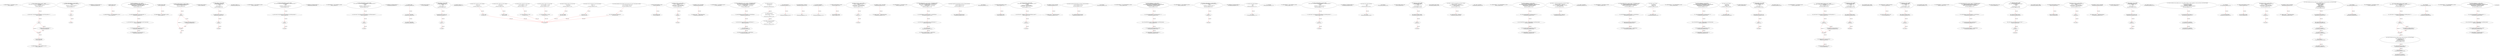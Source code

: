 digraph  {
13 [label="3_ mapping(address => uint) balances_re_ent21;\n13-new_variable-4-4", method="", type_label=new_variable];
19 [label="4_ function withdraw_balances_re_ent21 () public {\n       (bool success,)= msg.sender.call.value(balances_re_ent21[msg.sender ])(\"\");\n       if (success)\n          balances_re_ent21[msg.sender] = 0;\n      }\n19-function_definition-5-9", method="withdraw_balances_re_ent21()", type_label=function_definition];
23 [label="5_ (bool success,)= msg.sender.call.value(balances_re_ent21[msg.sender ])(\"\");\n23-new_variable-6-6", method="withdraw_balances_re_ent21()", type_label=new_variable];
47 [label="6_ if\n47-if-7-8", method="withdraw_balances_re_ent21()", type_label=if];
1921 [label="6_ end_if", method="withdraw_balances_re_ent21()", type_label=end_if];
49 [label="7_ balances_re_ent21[msg.sender] = 0;\n49-expression_statement-8-8", method="withdraw_balances_re_ent21()", type_label=expression_statement];
57 [label="9_ bool private stopped;\n57-new_variable-10-10", method="", type_label=new_variable];
62 [label="10_ mapping(address => uint) userBalance_re_ent12;\n62-new_variable-11-11", method="", type_label=new_variable];
68 [label="11_ function withdrawBalance_re_ent12() public{\n        if( ! (msg.sender.send(userBalance_re_ent12[msg.sender]) ) ){\n            revert();\n        }\n        userBalance_re_ent12[msg.sender] = 0;\n    }\n68-function_definition-12-17", method="withdrawBalance_re_ent12()", type_label=function_definition];
72 [label="12_ if\n72-if-13-15", method="withdrawBalance_re_ent12()", type_label=if];
1946 [label="12_ end_if", method="withdrawBalance_re_ent12()", type_label=end_if];
90 [label="15_ userBalance_re_ent12[msg.sender] = 0;\n90-expression_statement-16-16", method="withdrawBalance_re_ent12()", type_label=expression_statement];
98 [label="17_ address private _owner;\n98-new_variable-18-18", method="", type_label=new_variable];
103 [label="18_ mapping(address => uint) redeemableEther_re_ent11;\n103-new_variable-19-19", method="", type_label=new_variable];
109 [label="19_ function claimReward_re_ent11() public {        \n        require(redeemableEther_re_ent11[msg.sender] > 0);\n        uint transferValue_re_ent11 = redeemableEther_re_ent11[msg.sender];\n        msg.sender.transfer(transferValue_re_ent11);    \n        redeemableEther_re_ent11[msg.sender] = 0;\n    }\n109-function_definition-20-25", method="claimReward_re_ent11()", type_label=function_definition];
113 [label="20_ require(redeemableEther_re_ent11[msg.sender] > 0);\n113-expression_statement-21-21", method="claimReward_re_ent11()", type_label=expression_statement];
124 [label="21_ uint transferValue_re_ent11 = redeemableEther_re_ent11[msg.sender];\n124-new_variable-22-22", method="claimReward_re_ent11()", type_label=new_variable];
134 [label="22_ msg.sender.transfer(transferValue_re_ent11);\n134-expression_statement-23-23", method="claimReward_re_ent11()", type_label=expression_statement];
143 [label="23_ redeemableEther_re_ent11[msg.sender] = 0;\n143-expression_statement-24-24", method="claimReward_re_ent11()", type_label=expression_statement];
151 [label="25_ address private _master;\n151-new_variable-26-26", method="", type_label=new_variable];
156 [label="26_ mapping(address => uint) balances_re_ent36;\n156-new_variable-27-27", method="", type_label=new_variable];
162 [label="27_ function withdraw_balances_re_ent36 () public {\n       if (msg.sender.send(balances_re_ent36[msg.sender ]))\n          balances_re_ent36[msg.sender] = 0;\n      }\n162-function_definition-28-31", method="withdraw_balances_re_ent36()", type_label=function_definition];
166 [label="28_ if\n166-if-29-30", method="withdraw_balances_re_ent36()", type_label=if];
2040 [label="28_ end_if", method="withdraw_balances_re_ent36()", type_label=end_if];
179 [label="29_ balances_re_ent36[msg.sender] = 0;\n179-expression_statement-30-30", method="withdraw_balances_re_ent36()", type_label=expression_statement];
189 [label="32_ uint256 counter_re_ent35 =0;\n189-new_variable-33-33", method="", type_label=new_variable];
194 [label="33_ function callme_re_ent35() public{\n        require(counter_re_ent35<=5);\n	if( ! (msg.sender.send(10 ether) ) ){\n            revert();\n        }\n        counter_re_ent35 += 1;\n    }\n194-function_definition-34-40", method="callme_re_ent35()", type_label=function_definition];
198 [label="34_ require(counter_re_ent35<=5);\n198-expression_statement-35-35", method="callme_re_ent35()", type_label=expression_statement];
205 [label="35_ if\n205-if-36-38", method="callme_re_ent35()", type_label=if];
2079 [label="35_ end_if", method="callme_re_ent35()", type_label=end_if];
220 [label="38_ counter_re_ent35 += 1;\n220-expression_statement-39-39", method="callme_re_ent35()", type_label=expression_statement];
226 [label="41_ mapping(address => uint) userBalance_re_ent40;\n226-new_variable-42-42", method="", type_label=new_variable];
232 [label="42_ function withdrawBalance_re_ent40() public{\n        (bool success,)=msg.sender.call.value(userBalance_re_ent40[msg.sender])(\"\");\n        if( ! success ){\n            revert();\n        }\n        userBalance_re_ent40[msg.sender] = 0;\n    }\n232-function_definition-43-49", method="withdrawBalance_re_ent40()", type_label=function_definition];
236 [label="43_ (bool success,)=msg.sender.call.value(userBalance_re_ent40[msg.sender])(\"\");\n236-new_variable-44-44", method="withdrawBalance_re_ent40()", type_label=new_variable];
260 [label="44_ if\n260-if-45-47", method="withdrawBalance_re_ent40()", type_label=if];
2134 [label="44_ end_if", method="withdrawBalance_re_ent40()", type_label=end_if];
266 [label="47_ userBalance_re_ent40[msg.sender] = 0;\n266-expression_statement-48-48", method="withdrawBalance_re_ent40()", type_label=expression_statement];
284 [label="50_ mapping(address => uint) userBalance_re_ent33;\n284-new_variable-51-51", method="", type_label=new_variable];
290 [label="51_ function withdrawBalance_re_ent33() public{\n        (bool success,)= msg.sender.call.value(userBalance_re_ent33[msg.sender])(\"\");\n        if( ! success ){\n            revert();\n        }\n        userBalance_re_ent33[msg.sender] = 0;\n    }\n290-function_definition-52-58", method="withdrawBalance_re_ent33()", type_label=function_definition];
294 [label="52_ (bool success,)= msg.sender.call.value(userBalance_re_ent33[msg.sender])(\"\");\n294-new_variable-53-53", method="withdrawBalance_re_ent33()", type_label=new_variable];
318 [label="53_ if\n318-if-54-56", method="withdrawBalance_re_ent33()", type_label=if];
2192 [label="53_ end_if", method="withdrawBalance_re_ent33()", type_label=end_if];
324 [label="56_ userBalance_re_ent33[msg.sender] = 0;\n324-expression_statement-57-57", method="withdrawBalance_re_ent33()", type_label=expression_statement];
344 [label="61_ stopped = false;\n344-expression_statement-62-62", method="", type_label=expression_statement];
349 [label="62_ _owner = msg.sender;\n349-expression_statement-63-63", method="", type_label=expression_statement];
355 [label="63_ _master = msg.sender;\n355-expression_statement-64-64", method="", type_label=expression_statement];
377 [label="67_ uint256 counter_re_ent42 =0;\n377-new_variable-68-68", method="", type_label=new_variable];
382 [label="68_ function callme_re_ent42() public{\n        require(counter_re_ent42<=5);\n	if( ! (msg.sender.send(10 ether) ) ){\n            revert();\n        }\n        counter_re_ent42 += 1;\n    }\n382-function_definition-69-75", method="callme_re_ent42()", type_label=function_definition];
386 [label="69_ require(counter_re_ent42<=5);\n386-expression_statement-70-70", method="callme_re_ent42()", type_label=expression_statement];
393 [label="70_ if\n393-if-71-73", method="callme_re_ent42()", type_label=if];
2267 [label="70_ end_if", method="callme_re_ent42()", type_label=end_if];
408 [label="73_ counter_re_ent42 += 1;\n408-expression_statement-74-74", method="callme_re_ent42()", type_label=expression_statement];
412 [label="75_ function owner() public view returns (address)\n    {\n        return _owner;\n    }\n412-function_definition-76-79", method="owner()", type_label=function_definition];
421 [label="77_ return _owner;\n421-return-78-78", method="owner()", type_label=return];
423 [label="79_ address payable lastPlayer_re_ent2;\n423-new_variable-80-80", method="", type_label=new_variable];
427 [label="80_ uint jackpot_re_ent2;\n427-new_variable-81-81", method="", type_label=new_variable];
431 [label="81_ function buyTicket_re_ent2() public{\n	    if (!(lastPlayer_re_ent2.send(jackpot_re_ent2)))\n        revert();\n      lastPlayer_re_ent2 = msg.sender;\n      jackpot_re_ent2    = address(this).balance;\n    }\n431-function_definition-82-87", method="buyTicket_re_ent2()", type_label=function_definition];
435 [label="82_ if\n435-if-83-84", method="buyTicket_re_ent2()", type_label=if];
2309 [label="82_ end_if", method="buyTicket_re_ent2()", type_label=end_if];
446 [label="84_ lastPlayer_re_ent2 = msg.sender;\n446-expression_statement-85-85", method="buyTicket_re_ent2()", type_label=expression_statement];
452 [label="85_ jackpot_re_ent2    = address(this).balance;\n452-expression_statement-86-86", method="buyTicket_re_ent2()", type_label=expression_statement];
460 [label="87_ function master() public view returns (address)\n    {\n        return _master;\n    }\n460-function_definition-88-91", method="master()", type_label=function_definition];
469 [label="89_ return _master;\n469-return-90-90", method="master()", type_label=return];
471 [label="91_ mapping(address => uint) balances_re_ent17;\n471-new_variable-92-92", method="", type_label=new_variable];
477 [label="92_ function withdrawFunds_re_ent17 (uint256 _weiToWithdraw) public {\n        require(balances_re_ent17[msg.sender] >= _weiToWithdraw);\n        (bool success,)=msg.sender.call.value(_weiToWithdraw)(\"\");\n        require(success);   \n        balances_re_ent17[msg.sender] -= _weiToWithdraw;\n    }\n477-function_definition-93-98", method="withdrawFunds_re_ent17(uint256 _weiToWithdraw)", type_label=function_definition];
485 [label="93_ require(balances_re_ent17[msg.sender] >= _weiToWithdraw);\n485-expression_statement-94-94", method="withdrawFunds_re_ent17(uint256 _weiToWithdraw)", type_label=expression_statement];
496 [label="94_ (bool success,)=msg.sender.call.value(_weiToWithdraw)(\"\");\n496-new_variable-95-95", method="withdrawFunds_re_ent17(uint256 _weiToWithdraw)", type_label=new_variable];
516 [label="95_ require(success);\n516-expression_statement-96-96", method="withdrawFunds_re_ent17(uint256 _weiToWithdraw)", type_label=expression_statement];
521 [label="96_ balances_re_ent17[msg.sender] -= _weiToWithdraw;\n521-expression_statement-97-97", method="withdrawFunds_re_ent17(uint256 _weiToWithdraw)", type_label=expression_statement];
529 [label="98_ modifier onlyOwner()\n    {\n        require(isOwner());\n        _;\n    }\n529-expression_statement-99-103", method="", type_label=expression_statement];
532 [label="100_ require(isOwner());\n532-expression_statement-101-101", method="", type_label=expression_statement];
538 [label="101_ _;\n538-expression_statement-102-102", method="", type_label=expression_statement];
540 [label="103_ modifier onlyMaster()\n    {\n        require(isMaster() || isOwner());\n        _;\n    }\n540-expression_statement-104-108", method="", type_label=expression_statement];
543 [label="105_ require(isMaster() || isOwner());\n543-expression_statement-106-106", method="", type_label=expression_statement];
552 [label="106_ _;\n552-expression_statement-107-107", method="", type_label=expression_statement];
554 [label="108_ modifier onlyWhenNotStopped()\n    {\n        require(!isStopped());\n        _;\n    }\n554-expression_statement-109-113", method="", type_label=expression_statement];
557 [label="110_ require(!isStopped());\n557-expression_statement-111-111", method="", type_label=expression_statement];
564 [label="111_ _;\n564-expression_statement-112-112", method="", type_label=expression_statement];
566 [label="113_ function isOwner() public view returns (bool)\n    {\n        return msg.sender == _owner;\n    }\n566-function_definition-114-117", method="isOwner()", type_label=function_definition];
575 [label="115_ return msg.sender == _owner;\n575-return-116-116", method="isOwner()", type_label=return];
581 [label="117_ address payable lastPlayer_re_ent37;\n581-new_variable-118-118", method="", type_label=new_variable];
585 [label="118_ uint jackpot_re_ent37;\n585-new_variable-119-119", method="", type_label=new_variable];
589 [label="119_ function buyTicket_re_ent37() public{\n	    if (!(lastPlayer_re_ent37.send(jackpot_re_ent37)))\n        revert();\n      lastPlayer_re_ent37 = msg.sender;\n      jackpot_re_ent37    = address(this).balance;\n    }\n589-function_definition-120-125", method="buyTicket_re_ent37()", type_label=function_definition];
593 [label="120_ if\n593-if-121-122", method="buyTicket_re_ent37()", type_label=if];
2467 [label="120_ end_if", method="buyTicket_re_ent37()", type_label=end_if];
604 [label="122_ lastPlayer_re_ent37 = msg.sender;\n604-expression_statement-123-123", method="buyTicket_re_ent37()", type_label=expression_statement];
610 [label="123_ jackpot_re_ent37    = address(this).balance;\n610-expression_statement-124-124", method="buyTicket_re_ent37()", type_label=expression_statement];
618 [label="125_ function isMaster() public view returns (bool)\n    {\n        return msg.sender == _master;\n    }\n618-function_definition-126-129", method="isMaster()", type_label=function_definition];
627 [label="127_ return msg.sender == _master;\n627-return-128-128", method="isMaster()", type_label=return];
633 [label="129_ mapping(address => uint) balances_re_ent3;\n633-new_variable-130-130", method="", type_label=new_variable];
639 [label="130_ function withdrawFunds_re_ent3 (uint256 _weiToWithdraw) public {\n        require(balances_re_ent3[msg.sender] >= _weiToWithdraw);\n	(bool success,)= msg.sender.call.value(_weiToWithdraw)(\"\");\n        require(success);   \n        balances_re_ent3[msg.sender] -= _weiToWithdraw;\n    }\n639-function_definition-131-136", method="withdrawFunds_re_ent3(uint256 _weiToWithdraw)", type_label=function_definition];
647 [label="131_ require(balances_re_ent3[msg.sender] >= _weiToWithdraw);\n647-expression_statement-132-132", method="withdrawFunds_re_ent3(uint256 _weiToWithdraw)", type_label=expression_statement];
658 [label="132_ (bool success,)= msg.sender.call.value(_weiToWithdraw)(\"\");\n658-new_variable-133-133", method="withdrawFunds_re_ent3(uint256 _weiToWithdraw)", type_label=new_variable];
678 [label="133_ require(success);\n678-expression_statement-134-134", method="withdrawFunds_re_ent3(uint256 _weiToWithdraw)", type_label=expression_statement];
683 [label="134_ balances_re_ent3[msg.sender] -= _weiToWithdraw;\n683-expression_statement-135-135", method="withdrawFunds_re_ent3(uint256 _weiToWithdraw)", type_label=expression_statement];
691 [label="136_ function transferOwnership(address newOwner) external onlyOwner\n    {\n        _transferOwnership(newOwner);\n    }\n691-function_definition-137-140", method="transferOwnership(address newOwner)", type_label=function_definition];
698 [label="136_ onlyOwner\n698-expression_statement-137-137", method="transferOwnership(address newOwner)", type_label=expression_statement];
701 [label="138_ _transferOwnership(newOwner);\n701-expression_statement-139-139", method="transferOwnership(address newOwner)", type_label=expression_statement];
706 [label="140_ address payable lastPlayer_re_ent9;\n706-new_variable-141-141", method="", type_label=new_variable];
710 [label="141_ uint jackpot_re_ent9;\n710-new_variable-142-142", method="", type_label=new_variable];
714 [label="142_ function buyTicket_re_ent9() public{\n	    (bool success,) = lastPlayer_re_ent9.call.value(jackpot_re_ent9)(\"\");\n	    if (!success)\n	        revert();\n      lastPlayer_re_ent9 = msg.sender;\n      jackpot_re_ent9    = address(this).balance;\n    }\n714-function_definition-143-149", method="buyTicket_re_ent9()", type_label=function_definition];
718 [label="143_ (bool success,) = lastPlayer_re_ent9.call.value(jackpot_re_ent9)(\"\");\n718-new_variable-144-144", method="buyTicket_re_ent9()", type_label=new_variable];
736 [label="144_ if\n736-if-145-146", method="buyTicket_re_ent9()", type_label=if];
2610 [label="144_ end_if", method="buyTicket_re_ent9()", type_label=end_if];
741 [label="146_ lastPlayer_re_ent9 = msg.sender;\n741-expression_statement-147-147", method="buyTicket_re_ent9()", type_label=expression_statement];
747 [label="147_ jackpot_re_ent9    = address(this).balance;\n747-expression_statement-148-148", method="buyTicket_re_ent9()", type_label=expression_statement];
755 [label="149_ function transferMasterRole(address newMaster) external onlyOwner\n    {\n        _transferMasterRole(newMaster);\n    }\n755-function_definition-150-153", method="transferMasterRole(address newMaster)", type_label=function_definition];
762 [label="149_ onlyOwner\n762-expression_statement-150-150", method="transferMasterRole(address newMaster)", type_label=expression_statement];
765 [label="151_ _transferMasterRole(newMaster);\n765-expression_statement-152-152", method="transferMasterRole(address newMaster)", type_label=expression_statement];
770 [label="153_ mapping(address => uint) redeemableEther_re_ent25;\n770-new_variable-154-154", method="", type_label=new_variable];
776 [label="154_ function claimReward_re_ent25() public {        \n        require(redeemableEther_re_ent25[msg.sender] > 0);\n        uint transferValue_re_ent25 = redeemableEther_re_ent25[msg.sender];\n        msg.sender.transfer(transferValue_re_ent25);    \n        redeemableEther_re_ent25[msg.sender] = 0;\n    }\n776-function_definition-155-160", method="claimReward_re_ent25()", type_label=function_definition];
780 [label="155_ require(redeemableEther_re_ent25[msg.sender] > 0);\n780-expression_statement-156-156", method="claimReward_re_ent25()", type_label=expression_statement];
791 [label="156_ uint transferValue_re_ent25 = redeemableEther_re_ent25[msg.sender];\n791-new_variable-157-157", method="claimReward_re_ent25()", type_label=new_variable];
801 [label="157_ msg.sender.transfer(transferValue_re_ent25);\n801-expression_statement-158-158", method="claimReward_re_ent25()", type_label=expression_statement];
810 [label="158_ redeemableEther_re_ent25[msg.sender] = 0;\n810-expression_statement-159-159", method="claimReward_re_ent25()", type_label=expression_statement];
818 [label="160_ function isStopped() public view returns (bool)\n    {\n        return stopped;\n    }\n818-function_definition-161-164", method="isStopped()", type_label=function_definition];
827 [label="162_ return stopped;\n827-return-163-163", method="isStopped()", type_label=return];
829 [label="164_ mapping(address => uint) userBalance_re_ent19;\n829-new_variable-165-165", method="", type_label=new_variable];
835 [label="165_ function withdrawBalance_re_ent19() public{\n        if( ! (msg.sender.send(userBalance_re_ent19[msg.sender]) ) ){\n            revert();\n        }\n        userBalance_re_ent19[msg.sender] = 0;\n    }\n835-function_definition-166-171", method="withdrawBalance_re_ent19()", type_label=function_definition];
839 [label="166_ if\n839-if-167-169", method="withdrawBalance_re_ent19()", type_label=if];
2713 [label="166_ end_if", method="withdrawBalance_re_ent19()", type_label=end_if];
857 [label="169_ userBalance_re_ent19[msg.sender] = 0;\n857-expression_statement-170-170", method="withdrawBalance_re_ent19()", type_label=expression_statement];
865 [label="171_ function stop() public onlyOwner\n    {\n        _stop();\n    }\n865-function_definition-172-175", method="stop()", type_label=function_definition];
868 [label="171_ onlyOwner\n868-expression_statement-172-172", method="stop()", type_label=expression_statement];
871 [label="173_ _stop();\n871-expression_statement-174-174", method="stop()", type_label=expression_statement];
874 [label="175_ mapping(address => uint) userBalance_re_ent26;\n874-new_variable-176-176", method="", type_label=new_variable];
880 [label="176_ function withdrawBalance_re_ent26() public{\n        (bool success,)= msg.sender.call.value(userBalance_re_ent26[msg.sender])(\"\");\n        if( ! success ){\n            revert();\n        }\n        userBalance_re_ent26[msg.sender] = 0;\n    }\n880-function_definition-177-183", method="withdrawBalance_re_ent26()", type_label=function_definition];
884 [label="177_ (bool success,)= msg.sender.call.value(userBalance_re_ent26[msg.sender])(\"\");\n884-new_variable-178-178", method="withdrawBalance_re_ent26()", type_label=new_variable];
908 [label="178_ if\n908-if-179-181", method="withdrawBalance_re_ent26()", type_label=if];
2782 [label="178_ end_if", method="withdrawBalance_re_ent26()", type_label=end_if];
914 [label="181_ userBalance_re_ent26[msg.sender] = 0;\n914-expression_statement-182-182", method="withdrawBalance_re_ent26()", type_label=expression_statement];
922 [label="183_ function start() public onlyOwner\n    {\n        _start();\n    }\n922-function_definition-184-187", method="start()", type_label=function_definition];
925 [label="183_ onlyOwner\n925-expression_statement-184-184", method="start()", type_label=expression_statement];
928 [label="185_ _start();\n928-expression_statement-186-186", method="start()", type_label=expression_statement];
931 [label="187_ bool not_called_re_ent20 = true;\n931-new_variable-188-188", method="", type_label=new_variable];
937 [label="188_ function bug_re_ent20() public{\n        require(not_called_re_ent20);\n        if( ! (msg.sender.send(1 ether) ) ){\n            revert();\n        }\n        not_called_re_ent20 = false;\n    }\n937-function_definition-189-195", method="bug_re_ent20()", type_label=function_definition];
941 [label="189_ require(not_called_re_ent20);\n941-expression_statement-190-190", method="bug_re_ent20()", type_label=expression_statement];
946 [label="190_ if\n946-if-191-193", method="bug_re_ent20()", type_label=if];
2820 [label="190_ end_if", method="bug_re_ent20()", type_label=end_if];
961 [label="193_ not_called_re_ent20 = false;\n961-expression_statement-194-194", method="bug_re_ent20()", type_label=expression_statement];
966 [label="195_ function _transferOwnership(address newOwner) internal\n    {\n        require(newOwner != address(0));\n        emit OwnershipTransferred(_owner, newOwner);\n        _owner = newOwner;\n    }\n966-function_definition-196-201", method="_transferOwnership(address newOwner)", type_label=function_definition];
974 [label="197_ require(newOwner != address(0));\n974-expression_statement-198-198", method="_transferOwnership(address newOwner)", type_label=expression_statement];
989 [label="199_ _owner = newOwner;\n989-expression_statement-200-200", method="_transferOwnership(address newOwner)", type_label=expression_statement];
993 [label="201_ mapping(address => uint) redeemableEther_re_ent32;\n993-new_variable-202-202", method="", type_label=new_variable];
999 [label="202_ function claimReward_re_ent32() public {        \n        require(redeemableEther_re_ent32[msg.sender] > 0);\n        uint transferValue_re_ent32 = redeemableEther_re_ent32[msg.sender];\n        msg.sender.transfer(transferValue_re_ent32);    \n        redeemableEther_re_ent32[msg.sender] = 0;\n    }\n999-function_definition-203-208", method="claimReward_re_ent32()", type_label=function_definition];
1003 [label="203_ require(redeemableEther_re_ent32[msg.sender] > 0);\n1003-expression_statement-204-204", method="claimReward_re_ent32()", type_label=expression_statement];
1014 [label="204_ uint transferValue_re_ent32 = redeemableEther_re_ent32[msg.sender];\n1014-new_variable-205-205", method="claimReward_re_ent32()", type_label=new_variable];
1024 [label="205_ msg.sender.transfer(transferValue_re_ent32);\n1024-expression_statement-206-206", method="claimReward_re_ent32()", type_label=expression_statement];
1033 [label="206_ redeemableEther_re_ent32[msg.sender] = 0;\n1033-expression_statement-207-207", method="claimReward_re_ent32()", type_label=expression_statement];
1041 [label="208_ function _transferMasterRole(address newMaster) internal\n    {\n        require(newMaster != address(0));\n        emit MasterRoleTransferred(_master, newMaster);\n        _master = newMaster;\n    }\n1041-function_definition-209-214", method="_transferMasterRole(address newMaster)", type_label=function_definition];
1049 [label="210_ require(newMaster != address(0));\n1049-expression_statement-211-211", method="_transferMasterRole(address newMaster)", type_label=expression_statement];
1064 [label="212_ _master = newMaster;\n1064-expression_statement-213-213", method="_transferMasterRole(address newMaster)", type_label=expression_statement];
1068 [label="214_ mapping(address => uint) balances_re_ent38;\n1068-new_variable-215-215", method="", type_label=new_variable];
1074 [label="215_ function withdrawFunds_re_ent38 (uint256 _weiToWithdraw) public {\n        require(balances_re_ent38[msg.sender] >= _weiToWithdraw);\n        require(msg.sender.send(_weiToWithdraw));   \n        balances_re_ent38[msg.sender] -= _weiToWithdraw;\n    }\n1074-function_definition-216-220", method="withdrawFunds_re_ent38(uint256 _weiToWithdraw)", type_label=function_definition];
1082 [label="216_ require(balances_re_ent38[msg.sender] >= _weiToWithdraw);\n1082-expression_statement-217-217", method="withdrawFunds_re_ent38(uint256 _weiToWithdraw)", type_label=expression_statement];
1093 [label="217_ require(msg.sender.send(_weiToWithdraw));\n1093-expression_statement-218-218", method="withdrawFunds_re_ent38(uint256 _weiToWithdraw)", type_label=expression_statement];
1105 [label="218_ balances_re_ent38[msg.sender] -= _weiToWithdraw;\n1105-expression_statement-219-219", method="withdrawFunds_re_ent38(uint256 _weiToWithdraw)", type_label=expression_statement];
1113 [label="220_ function _stop() internal\n    {\n        emit Stopped();\n        stopped = true;\n    }\n1113-function_definition-221-225", method="_stop()", type_label=function_definition];
1119 [label="223_ stopped = true;\n1119-expression_statement-224-224", method="_stop()", type_label=expression_statement];
1124 [label="225_ mapping(address => uint) redeemableEther_re_ent4;\n1124-new_variable-226-226", method="", type_label=new_variable];
1130 [label="226_ function claimReward_re_ent4() public {        \n        require(redeemableEther_re_ent4[msg.sender] > 0);\n        uint transferValue_re_ent4 = redeemableEther_re_ent4[msg.sender];\n        msg.sender.transfer(transferValue_re_ent4);    \n        redeemableEther_re_ent4[msg.sender] = 0;\n    }\n1130-function_definition-227-232", method="claimReward_re_ent4()", type_label=function_definition];
1134 [label="227_ require(redeemableEther_re_ent4[msg.sender] > 0);\n1134-expression_statement-228-228", method="claimReward_re_ent4()", type_label=expression_statement];
1145 [label="228_ uint transferValue_re_ent4 = redeemableEther_re_ent4[msg.sender];\n1145-new_variable-229-229", method="claimReward_re_ent4()", type_label=new_variable];
1155 [label="229_ msg.sender.transfer(transferValue_re_ent4);\n1155-expression_statement-230-230", method="claimReward_re_ent4()", type_label=expression_statement];
1164 [label="230_ redeemableEther_re_ent4[msg.sender] = 0;\n1164-expression_statement-231-231", method="claimReward_re_ent4()", type_label=expression_statement];
1172 [label="232_ function _start() internal\n    {\n        emit Started();\n        stopped = false;\n    }\n1172-function_definition-233-237", method="_start()", type_label=function_definition];
1178 [label="235_ stopped = false;\n1178-expression_statement-236-236", method="_start()", type_label=expression_statement];
1183 [label="237_ uint256 counter_re_ent7 =0;\n1183-new_variable-238-238", method="", type_label=new_variable];
1188 [label="238_ function callme_re_ent7() public{\n        require(counter_re_ent7<=5);\n	if( ! (msg.sender.send(10 ether) ) ){\n            revert();\n        }\n        counter_re_ent7 += 1;\n    }\n1188-function_definition-239-245", method="callme_re_ent7()", type_label=function_definition];
1192 [label="239_ require(counter_re_ent7<=5);\n1192-expression_statement-240-240", method="callme_re_ent7()", type_label=expression_statement];
1199 [label="240_ if\n1199-if-241-243", method="callme_re_ent7()", type_label=if];
3073 [label="240_ end_if", method="callme_re_ent7()", type_label=end_if];
1214 [label="243_ counter_re_ent7 += 1;\n1214-expression_statement-244-244", method="callme_re_ent7()", type_label=expression_statement];
1224 [label="248_ mapping(address => uint) balances_re_ent1;\n1224-new_variable-249-249", method="", type_label=new_variable];
1230 [label="249_ function withdraw_balances_re_ent1 () public {\n       (bool success,) =msg.sender.call.value(balances_re_ent1[msg.sender ])(\"\");\n       if (success)\n          balances_re_ent1[msg.sender] = 0;\n      }\n1230-function_definition-250-254", method="withdraw_balances_re_ent1()", type_label=function_definition];
1234 [label="250_ (bool success,) =msg.sender.call.value(balances_re_ent1[msg.sender ])(\"\");\n1234-new_variable-251-251", method="withdraw_balances_re_ent1()", type_label=new_variable];
1258 [label="251_ if\n1258-if-252-253", method="withdraw_balances_re_ent1()", type_label=if];
3132 [label="251_ end_if", method="withdraw_balances_re_ent1()", type_label=end_if];
1260 [label="252_ balances_re_ent1[msg.sender] = 0;\n1260-expression_statement-253-253", method="withdraw_balances_re_ent1()", type_label=expression_statement];
1268 [label="254_ mapping(string => string) private btc;\n1268-new_variable-255-255", method="", type_label=new_variable];
1275 [label="255_ bool not_called_re_ent41 = true;\n1275-new_variable-256-256", method="", type_label=new_variable];
1281 [label="256_ function bug_re_ent41() public{\n        require(not_called_re_ent41);\n        if( ! (msg.sender.send(1 ether) ) ){\n            revert();\n        }\n        not_called_re_ent41 = false;\n    }\n1281-function_definition-257-263", method="bug_re_ent41()", type_label=function_definition];
1285 [label="257_ require(not_called_re_ent41);\n1285-expression_statement-258-258", method="bug_re_ent41()", type_label=expression_statement];
1290 [label="258_ if\n1290-if-259-261", method="bug_re_ent41()", type_label=if];
3164 [label="258_ end_if", method="bug_re_ent41()", type_label=end_if];
1305 [label="261_ not_called_re_ent41 = false;\n1305-expression_statement-262-262", method="bug_re_ent41()", type_label=expression_statement];
1310 [label="263_ mapping(string => address) private eth;\n1310-new_variable-264-264", method="", type_label=new_variable];
1317 [label="264_ bool not_called_re_ent27 = true;\n1317-new_variable-265-265", method="", type_label=new_variable];
1323 [label="265_ function bug_re_ent27() public{\n        require(not_called_re_ent27);\n        if( ! (msg.sender.send(1 ether) ) ){\n            revert();\n        }\n        not_called_re_ent27 = false;\n    }\n1323-function_definition-266-272", method="bug_re_ent27()", type_label=function_definition];
1327 [label="266_ require(not_called_re_ent27);\n1327-expression_statement-267-267", method="bug_re_ent27()", type_label=expression_statement];
1332 [label="267_ if\n1332-if-268-270", method="bug_re_ent27()", type_label=if];
3206 [label="267_ end_if", method="bug_re_ent27()", type_label=end_if];
1347 [label="270_ not_called_re_ent27 = false;\n1347-expression_statement-271-271", method="bug_re_ent27()", type_label=expression_statement];
1366 [label="273_ mapping(address => uint) balances_re_ent31;\n1366-new_variable-274-274", method="", type_label=new_variable];
1372 [label="274_ function withdrawFunds_re_ent31 (uint256 _weiToWithdraw) public {\n        require(balances_re_ent31[msg.sender] >= _weiToWithdraw);\n        require(msg.sender.send(_weiToWithdraw));   \n        balances_re_ent31[msg.sender] -= _weiToWithdraw;\n    }\n1372-function_definition-275-279", method="withdrawFunds_re_ent31(uint256 _weiToWithdraw)", type_label=function_definition];
1380 [label="275_ require(balances_re_ent31[msg.sender] >= _weiToWithdraw);\n1380-expression_statement-276-276", method="withdrawFunds_re_ent31(uint256 _weiToWithdraw)", type_label=expression_statement];
1391 [label="276_ require(msg.sender.send(_weiToWithdraw));\n1391-expression_statement-277-277", method="withdrawFunds_re_ent31(uint256 _weiToWithdraw)", type_label=expression_statement];
1403 [label="277_ balances_re_ent31[msg.sender] -= _weiToWithdraw;\n1403-expression_statement-278-278", method="withdrawFunds_re_ent31(uint256 _weiToWithdraw)", type_label=expression_statement];
1421 [label="280_ bool not_called_re_ent13 = true;\n1421-new_variable-281-281", method="", type_label=new_variable];
1427 [label="281_ function bug_re_ent13() public{\n        require(not_called_re_ent13);\n        (bool success,)=msg.sender.call.value(1 ether)(\"\");\n        if( ! success ){\n            revert();\n        }\n        not_called_re_ent13 = false;\n    }\n1427-function_definition-282-289", method="bug_re_ent13()", type_label=function_definition];
1431 [label="282_ require(not_called_re_ent13);\n1431-expression_statement-283-283", method="bug_re_ent13()", type_label=expression_statement];
1436 [label="283_ (bool success,)=msg.sender.call.value(1 ether)(\"\");\n1436-new_variable-284-284", method="bug_re_ent13()", type_label=new_variable];
1457 [label="284_ if\n1457-if-285-287", method="bug_re_ent13()", type_label=if];
3331 [label="284_ end_if", method="bug_re_ent13()", type_label=end_if];
1463 [label="287_ not_called_re_ent13 = false;\n1463-expression_statement-288-288", method="bug_re_ent13()", type_label=expression_statement];
1474 [label="290_ function version() external pure returns(string memory)\n    {\n        return '1.0.0';\n    }\n1474-function_definition-291-294", method="version()", type_label=function_definition];
1483 [label="292_ return '1.0.0';\n1483-return-293-293", method="version()", type_label=return];
1486 [label="294_ address payable lastPlayer_re_ent23;\n1486-new_variable-295-295", method="", type_label=new_variable];
1490 [label="295_ uint jackpot_re_ent23;\n1490-new_variable-296-296", method="", type_label=new_variable];
1494 [label="296_ function buyTicket_re_ent23() public{\n	    if (!(lastPlayer_re_ent23.send(jackpot_re_ent23)))\n        revert();\n      lastPlayer_re_ent23 = msg.sender;\n      jackpot_re_ent23    = address(this).balance;\n    }\n1494-function_definition-297-302", method="buyTicket_re_ent23()", type_label=function_definition];
1498 [label="297_ if\n1498-if-298-299", method="buyTicket_re_ent23()", type_label=if];
3372 [label="297_ end_if", method="buyTicket_re_ent23()", type_label=end_if];
1509 [label="299_ lastPlayer_re_ent23 = msg.sender;\n1509-expression_statement-300-300", method="buyTicket_re_ent23()", type_label=expression_statement];
1515 [label="300_ jackpot_re_ent23    = address(this).balance;\n1515-expression_statement-301-301", method="buyTicket_re_ent23()", type_label=expression_statement];
1523 [label="302_ function getAddress(string calldata account) external view returns (string memory, address)\n    {\n        return (btc[account], eth[account]);\n    }\n1523-function_definition-303-306", method="getAddress(string calldata account)", type_label=function_definition];
1539 [label="304_ return (btc[account], eth[account]);\n1539-return-305-305", method="getAddress(string calldata account)", type_label=return];
1547 [label="306_ uint256 counter_re_ent14 =0;\n1547-new_variable-307-307", method="", type_label=new_variable];
1552 [label="307_ function callme_re_ent14() public{\n        require(counter_re_ent14<=5);\n	if( ! (msg.sender.send(10 ether) ) ){\n            revert();\n        }\n        counter_re_ent14 += 1;\n    }\n1552-function_definition-308-314", method="callme_re_ent14()", type_label=function_definition];
1556 [label="308_ require(counter_re_ent14<=5);\n1556-expression_statement-309-309", method="callme_re_ent14()", type_label=expression_statement];
1563 [label="309_ if\n1563-if-310-312", method="callme_re_ent14()", type_label=if];
3437 [label="309_ end_if", method="callme_re_ent14()", type_label=end_if];
1578 [label="312_ counter_re_ent14 += 1;\n1578-expression_statement-313-313", method="callme_re_ent14()", type_label=expression_statement];
1582 [label="314_ function setAddress(string calldata account, string calldata btcAddress, address ethAddress) external onlyMaster onlyWhenNotStopped\n    {\n        require(bytes(account).length > 0);\n        btc[account] = btcAddress;\n        eth[account] = ethAddress;\n        emit SetAddress(account, btcAddress, ethAddress);\n    }\n1582-function_definition-315-321", method="setAddress(string calldata account,string calldata btcAddress,address ethAddress)", type_label=function_definition];
1597 [label="314_ onlyMaster\n1597-expression_statement-315-315", method="setAddress(string calldata account,string calldata btcAddress,address ethAddress)", type_label=expression_statement];
1599 [label="314_ onlyWhenNotStopped\n1599-expression_statement-315-315", method="setAddress(string calldata account,string calldata btcAddress,address ethAddress)", type_label=expression_statement];
1602 [label="316_ require(bytes(account).length > 0);\n1602-expression_statement-317-317", method="setAddress(string calldata account,string calldata btcAddress,address ethAddress)", type_label=expression_statement];
1613 [label="317_ btc[account] = btcAddress;\n1613-expression_statement-318-318", method="setAddress(string calldata account,string calldata btcAddress,address ethAddress)", type_label=expression_statement];
1619 [label="318_ eth[account] = ethAddress;\n1619-expression_statement-319-319", method="setAddress(string calldata account,string calldata btcAddress,address ethAddress)", type_label=expression_statement];
1633 [label="321_ address payable lastPlayer_re_ent30;\n1633-new_variable-322-322", method="", type_label=new_variable];
1637 [label="322_ uint jackpot_re_ent30;\n1637-new_variable-323-323", method="", type_label=new_variable];
1641 [label="323_ function buyTicket_re_ent30() public{\n	    if (!(lastPlayer_re_ent30.send(jackpot_re_ent30)))\n        revert();\n      lastPlayer_re_ent30 = msg.sender;\n      jackpot_re_ent30    = address(this).balance;\n    }\n1641-function_definition-324-329", method="buyTicket_re_ent30()", type_label=function_definition];
1645 [label="324_ if\n1645-if-325-326", method="buyTicket_re_ent30()", type_label=if];
3519 [label="324_ end_if", method="buyTicket_re_ent30()", type_label=end_if];
1656 [label="326_ lastPlayer_re_ent30 = msg.sender;\n1656-expression_statement-327-327", method="buyTicket_re_ent30()", type_label=expression_statement];
1662 [label="327_ jackpot_re_ent30    = address(this).balance;\n1662-expression_statement-328-328", method="buyTicket_re_ent30()", type_label=expression_statement];
1670 [label="329_ function updateAccount(string calldata from, string calldata to) external onlyMaster onlyWhenNotStopped\n    {\n        require(bytes(from).length > 0);\n        require(bytes(to).length > 0);\n        btc[to] = btc[from];\n        eth[to] = eth[from];\n        btc[from] = '';\n        eth[from] = address(0);\n        emit UpdateAddress(from, to);\n    }\n1670-function_definition-330-339", method="updateAccount(string calldata from,string calldata to)", type_label=function_definition];
1681 [label="329_ onlyMaster\n1681-expression_statement-330-330", method="updateAccount(string calldata from,string calldata to)", type_label=expression_statement];
1683 [label="329_ onlyWhenNotStopped\n1683-expression_statement-330-330", method="updateAccount(string calldata from,string calldata to)", type_label=expression_statement];
1686 [label="331_ require(bytes(from).length > 0);\n1686-expression_statement-332-332", method="updateAccount(string calldata from,string calldata to)", type_label=expression_statement];
1697 [label="332_ require(bytes(to).length > 0);\n1697-expression_statement-333-333", method="updateAccount(string calldata from,string calldata to)", type_label=expression_statement];
1708 [label="333_ btc[to] = btc[from];\n1708-expression_statement-334-334", method="updateAccount(string calldata from,string calldata to)", type_label=expression_statement];
1716 [label="334_ eth[to] = eth[from];\n1716-expression_statement-335-335", method="updateAccount(string calldata from,string calldata to)", type_label=expression_statement];
1724 [label="335_ btc[from] = '';\n1724-expression_statement-336-336", method="updateAccount(string calldata from,string calldata to)", type_label=expression_statement];
1731 [label="336_ eth[from] = address(0);\n1731-expression_statement-337-337", method="updateAccount(string calldata from,string calldata to)", type_label=expression_statement];
1745 [label="339_ mapping(address => uint) balances_re_ent8;\n1745-new_variable-340-340", method="", type_label=new_variable];
1751 [label="340_ function withdraw_balances_re_ent8 () public {\n       (bool success,) = msg.sender.call.value(balances_re_ent8[msg.sender ])(\"\");\n       if (success)\n          balances_re_ent8[msg.sender] = 0;\n      }\n1751-function_definition-341-345", method="withdraw_balances_re_ent8()", type_label=function_definition];
1755 [label="341_ (bool success,) = msg.sender.call.value(balances_re_ent8[msg.sender ])(\"\");\n1755-new_variable-342-342", method="withdraw_balances_re_ent8()", type_label=new_variable];
1779 [label="342_ if\n1779-if-343-344", method="withdraw_balances_re_ent8()", type_label=if];
3653 [label="342_ end_if", method="withdraw_balances_re_ent8()", type_label=end_if];
1781 [label="343_ balances_re_ent8[msg.sender] = 0;\n1781-expression_statement-344-344", method="withdraw_balances_re_ent8()", type_label=expression_statement];
1789 [label="345_ function deleteAccount(string calldata account) external onlyMaster onlyWhenNotStopped\n    {\n        require(bytes(account).length > 0);\n        btc[account] = '';\n        eth[account] = address(0);\n        emit DeleteAddress(account);\n    }\n1789-function_definition-346-352", method="deleteAccount(string calldata account)", type_label=function_definition];
1796 [label="345_ onlyMaster\n1796-expression_statement-346-346", method="deleteAccount(string calldata account)", type_label=expression_statement];
1798 [label="345_ onlyWhenNotStopped\n1798-expression_statement-346-346", method="deleteAccount(string calldata account)", type_label=expression_statement];
1801 [label="347_ require(bytes(account).length > 0);\n1801-expression_statement-348-348", method="deleteAccount(string calldata account)", type_label=expression_statement];
1812 [label="348_ btc[account] = '';\n1812-expression_statement-349-349", method="deleteAccount(string calldata account)", type_label=expression_statement];
1819 [label="349_ eth[account] = address(0);\n1819-expression_statement-350-350", method="deleteAccount(string calldata account)", type_label=expression_statement];
1831 [label="352_ mapping(address => uint) redeemableEther_re_ent39;\n1831-new_variable-353-353", method="", type_label=new_variable];
1837 [label="353_ function claimReward_re_ent39() public {        \n        require(redeemableEther_re_ent39[msg.sender] > 0);\n        uint transferValue_re_ent39 = redeemableEther_re_ent39[msg.sender];\n        msg.sender.transfer(transferValue_re_ent39);    \n        redeemableEther_re_ent39[msg.sender] = 0;\n    }\n1837-function_definition-354-359", method="claimReward_re_ent39()", type_label=function_definition];
1841 [label="354_ require(redeemableEther_re_ent39[msg.sender] > 0);\n1841-expression_statement-355-355", method="claimReward_re_ent39()", type_label=expression_statement];
1852 [label="355_ uint transferValue_re_ent39 = redeemableEther_re_ent39[msg.sender];\n1852-new_variable-356-356", method="claimReward_re_ent39()", type_label=new_variable];
1862 [label="356_ msg.sender.transfer(transferValue_re_ent39);\n1862-expression_statement-357-357", method="claimReward_re_ent39()", type_label=expression_statement];
1871 [label="357_ redeemableEther_re_ent39[msg.sender] = 0;\n1871-expression_statement-358-358", method="claimReward_re_ent39()", type_label=expression_statement];
1 [label="0_ start_node", method="", type_label=start];
2 [label="0_ exit_node", method="", type_label=exit];
187;
19 -> 23  [color=red, controlflow_type=next_line, edge_type=CFG_edge, key=0, label=next_line];
23 -> 47  [color=red, controlflow_type=next_line, edge_type=CFG_edge, key=0, label=next_line];
47 -> 49  [color=red, controlflow_type=pos_next, edge_type=CFG_edge, key=0, label=pos_next];
47 -> 1921  [color=red, controlflow_type=neg_next, edge_type=CFG_edge, key=0, label=neg_next];
1921 -> 57  [color=red, controlflow_type=next_line, edge_type=CFG_edge, key=0, label=next_line];
49 -> 1921  [color=red, controlflow_type=end_if, edge_type=CFG_edge, key=0, label=end_if];
57 -> 62  [color=red, controlflow_type=next_line, edge_type=CFG_edge, key=0, label=next_line];
68 -> 72  [color=red, controlflow_type=next_line, edge_type=CFG_edge, key=0, label=next_line];
72 -> 1946  [color=red, controlflow_type=neg_next, edge_type=CFG_edge, key=0, label=neg_next];
98 -> 103  [color=red, controlflow_type=next_line, edge_type=CFG_edge, key=0, label=next_line];
109 -> 113  [color=red, controlflow_type=next_line, edge_type=CFG_edge, key=0, label=next_line];
113 -> 124  [color=red, controlflow_type=next_line, edge_type=CFG_edge, key=0, label=next_line];
124 -> 134  [color=red, controlflow_type=next_line, edge_type=CFG_edge, key=0, label=next_line];
134 -> 143  [color=red, controlflow_type=next_line, edge_type=CFG_edge, key=0, label=next_line];
151 -> 156  [color=red, controlflow_type=next_line, edge_type=CFG_edge, key=0, label=next_line];
162 -> 166  [color=red, controlflow_type=next_line, edge_type=CFG_edge, key=0, label=next_line];
166 -> 179  [color=red, controlflow_type=pos_next, edge_type=CFG_edge, key=0, label=pos_next];
166 -> 2040  [color=red, controlflow_type=neg_next, edge_type=CFG_edge, key=0, label=neg_next];
2040 -> 187  [color=red, controlflow_type=next_line, edge_type=CFG_edge, key=0, label=next_line];
179 -> 2040  [color=red, controlflow_type=end_if, edge_type=CFG_edge, key=0, label=end_if];
194 -> 198  [color=red, controlflow_type=next_line, edge_type=CFG_edge, key=0, label=next_line];
198 -> 205  [color=red, controlflow_type=next_line, edge_type=CFG_edge, key=0, label=next_line];
205 -> 2079  [color=red, controlflow_type=neg_next, edge_type=CFG_edge, key=0, label=neg_next];
232 -> 236  [color=red, controlflow_type=next_line, edge_type=CFG_edge, key=0, label=next_line];
236 -> 260  [color=red, controlflow_type=next_line, edge_type=CFG_edge, key=0, label=next_line];
260 -> 2134  [color=red, controlflow_type=neg_next, edge_type=CFG_edge, key=0, label=neg_next];
290 -> 294  [color=red, controlflow_type=next_line, edge_type=CFG_edge, key=0, label=next_line];
294 -> 318  [color=red, controlflow_type=next_line, edge_type=CFG_edge, key=0, label=next_line];
318 -> 2192  [color=red, controlflow_type=neg_next, edge_type=CFG_edge, key=0, label=neg_next];
344 -> 349  [color=red, controlflow_type=next_line, edge_type=CFG_edge, key=0, label=next_line];
349 -> 355  [color=red, controlflow_type=next_line, edge_type=CFG_edge, key=0, label=next_line];
382 -> 386  [color=red, controlflow_type=next_line, edge_type=CFG_edge, key=0, label=next_line];
386 -> 393  [color=red, controlflow_type=next_line, edge_type=CFG_edge, key=0, label=next_line];
393 -> 2267  [color=red, controlflow_type=neg_next, edge_type=CFG_edge, key=0, label=neg_next];
412 -> 421  [color=red, controlflow_type=next_line, edge_type=CFG_edge, key=0, label=next_line];
421 -> 2  [color=red, controlflow_type=return_exit, edge_type=CFG_edge, key=0, label=return_exit];
423 -> 427  [color=red, controlflow_type=next_line, edge_type=CFG_edge, key=0, label=next_line];
431 -> 435  [color=red, controlflow_type=next_line, edge_type=CFG_edge, key=0, label=next_line];
435 -> 2309  [color=red, controlflow_type=neg_next, edge_type=CFG_edge, key=0, label=neg_next];
446 -> 452  [color=red, controlflow_type=next_line, edge_type=CFG_edge, key=0, label=next_line];
460 -> 469  [color=red, controlflow_type=next_line, edge_type=CFG_edge, key=0, label=next_line];
469 -> 2  [color=red, controlflow_type=return_exit, edge_type=CFG_edge, key=0, label=return_exit];
477 -> 485  [color=red, controlflow_type=next_line, edge_type=CFG_edge, key=0, label=next_line];
485 -> 496  [color=red, controlflow_type=next_line, edge_type=CFG_edge, key=0, label=next_line];
496 -> 516  [color=red, controlflow_type=next_line, edge_type=CFG_edge, key=0, label=next_line];
516 -> 521  [color=red, controlflow_type=next_line, edge_type=CFG_edge, key=0, label=next_line];
529 -> 540  [color=red, controlflow_type=next_line, edge_type=CFG_edge, key=0, label=next_line];
532 -> 538  [color=red, controlflow_type=next_line, edge_type=CFG_edge, key=0, label=next_line];
540 -> 554  [color=red, controlflow_type=next_line, edge_type=CFG_edge, key=0, label=next_line];
543 -> 552  [color=red, controlflow_type=next_line, edge_type=CFG_edge, key=0, label=next_line];
557 -> 564  [color=red, controlflow_type=next_line, edge_type=CFG_edge, key=0, label=next_line];
566 -> 575  [color=red, controlflow_type=next_line, edge_type=CFG_edge, key=0, label=next_line];
575 -> 2  [color=red, controlflow_type=return_exit, edge_type=CFG_edge, key=0, label=return_exit];
581 -> 585  [color=red, controlflow_type=next_line, edge_type=CFG_edge, key=0, label=next_line];
589 -> 593  [color=red, controlflow_type=next_line, edge_type=CFG_edge, key=0, label=next_line];
593 -> 2467  [color=red, controlflow_type=neg_next, edge_type=CFG_edge, key=0, label=neg_next];
604 -> 610  [color=red, controlflow_type=next_line, edge_type=CFG_edge, key=0, label=next_line];
618 -> 627  [color=red, controlflow_type=next_line, edge_type=CFG_edge, key=0, label=next_line];
627 -> 2  [color=red, controlflow_type=return_exit, edge_type=CFG_edge, key=0, label=return_exit];
639 -> 647  [color=red, controlflow_type=next_line, edge_type=CFG_edge, key=0, label=next_line];
647 -> 658  [color=red, controlflow_type=next_line, edge_type=CFG_edge, key=0, label=next_line];
658 -> 678  [color=red, controlflow_type=next_line, edge_type=CFG_edge, key=0, label=next_line];
678 -> 683  [color=red, controlflow_type=next_line, edge_type=CFG_edge, key=0, label=next_line];
691 -> 701  [color=red, controlflow_type=next_line, edge_type=CFG_edge, key=0, label=next_line];
706 -> 710  [color=red, controlflow_type=next_line, edge_type=CFG_edge, key=0, label=next_line];
714 -> 718  [color=red, controlflow_type=next_line, edge_type=CFG_edge, key=0, label=next_line];
718 -> 736  [color=red, controlflow_type=next_line, edge_type=CFG_edge, key=0, label=next_line];
736 -> 2610  [color=red, controlflow_type=neg_next, edge_type=CFG_edge, key=0, label=neg_next];
741 -> 747  [color=red, controlflow_type=next_line, edge_type=CFG_edge, key=0, label=next_line];
755 -> 765  [color=red, controlflow_type=next_line, edge_type=CFG_edge, key=0, label=next_line];
776 -> 780  [color=red, controlflow_type=next_line, edge_type=CFG_edge, key=0, label=next_line];
780 -> 791  [color=red, controlflow_type=next_line, edge_type=CFG_edge, key=0, label=next_line];
791 -> 801  [color=red, controlflow_type=next_line, edge_type=CFG_edge, key=0, label=next_line];
801 -> 810  [color=red, controlflow_type=next_line, edge_type=CFG_edge, key=0, label=next_line];
818 -> 827  [color=red, controlflow_type=next_line, edge_type=CFG_edge, key=0, label=next_line];
827 -> 2  [color=red, controlflow_type=return_exit, edge_type=CFG_edge, key=0, label=return_exit];
835 -> 839  [color=red, controlflow_type=next_line, edge_type=CFG_edge, key=0, label=next_line];
839 -> 2713  [color=red, controlflow_type=neg_next, edge_type=CFG_edge, key=0, label=neg_next];
865 -> 871  [color=red, controlflow_type=next_line, edge_type=CFG_edge, key=0, label=next_line];
880 -> 884  [color=red, controlflow_type=next_line, edge_type=CFG_edge, key=0, label=next_line];
884 -> 908  [color=red, controlflow_type=next_line, edge_type=CFG_edge, key=0, label=next_line];
908 -> 2782  [color=red, controlflow_type=neg_next, edge_type=CFG_edge, key=0, label=neg_next];
922 -> 928  [color=red, controlflow_type=next_line, edge_type=CFG_edge, key=0, label=next_line];
937 -> 941  [color=red, controlflow_type=next_line, edge_type=CFG_edge, key=0, label=next_line];
941 -> 946  [color=red, controlflow_type=next_line, edge_type=CFG_edge, key=0, label=next_line];
946 -> 2820  [color=red, controlflow_type=neg_next, edge_type=CFG_edge, key=0, label=neg_next];
966 -> 974  [color=red, controlflow_type=next_line, edge_type=CFG_edge, key=0, label=next_line];
999 -> 1003  [color=red, controlflow_type=next_line, edge_type=CFG_edge, key=0, label=next_line];
1003 -> 1014  [color=red, controlflow_type=next_line, edge_type=CFG_edge, key=0, label=next_line];
1014 -> 1024  [color=red, controlflow_type=next_line, edge_type=CFG_edge, key=0, label=next_line];
1024 -> 1033  [color=red, controlflow_type=next_line, edge_type=CFG_edge, key=0, label=next_line];
1041 -> 1049  [color=red, controlflow_type=next_line, edge_type=CFG_edge, key=0, label=next_line];
1074 -> 1082  [color=red, controlflow_type=next_line, edge_type=CFG_edge, key=0, label=next_line];
1082 -> 1093  [color=red, controlflow_type=next_line, edge_type=CFG_edge, key=0, label=next_line];
1093 -> 1105  [color=red, controlflow_type=next_line, edge_type=CFG_edge, key=0, label=next_line];
1113 -> 1119  [color=red, controlflow_type=next_line, edge_type=CFG_edge, key=0, label=next_line];
1130 -> 1134  [color=red, controlflow_type=next_line, edge_type=CFG_edge, key=0, label=next_line];
1134 -> 1145  [color=red, controlflow_type=next_line, edge_type=CFG_edge, key=0, label=next_line];
1145 -> 1155  [color=red, controlflow_type=next_line, edge_type=CFG_edge, key=0, label=next_line];
1155 -> 1164  [color=red, controlflow_type=next_line, edge_type=CFG_edge, key=0, label=next_line];
1172 -> 1178  [color=red, controlflow_type=next_line, edge_type=CFG_edge, key=0, label=next_line];
1188 -> 1192  [color=red, controlflow_type=next_line, edge_type=CFG_edge, key=0, label=next_line];
1192 -> 1199  [color=red, controlflow_type=next_line, edge_type=CFG_edge, key=0, label=next_line];
1199 -> 3073  [color=red, controlflow_type=neg_next, edge_type=CFG_edge, key=0, label=neg_next];
1230 -> 1234  [color=red, controlflow_type=next_line, edge_type=CFG_edge, key=0, label=next_line];
1234 -> 1258  [color=red, controlflow_type=next_line, edge_type=CFG_edge, key=0, label=next_line];
1258 -> 1260  [color=red, controlflow_type=pos_next, edge_type=CFG_edge, key=0, label=pos_next];
1258 -> 3132  [color=red, controlflow_type=neg_next, edge_type=CFG_edge, key=0, label=neg_next];
3132 -> 1268  [color=red, controlflow_type=next_line, edge_type=CFG_edge, key=0, label=next_line];
1260 -> 3132  [color=red, controlflow_type=end_if, edge_type=CFG_edge, key=0, label=end_if];
1268 -> 1275  [color=red, controlflow_type=next_line, edge_type=CFG_edge, key=0, label=next_line];
1281 -> 1285  [color=red, controlflow_type=next_line, edge_type=CFG_edge, key=0, label=next_line];
1285 -> 1290  [color=red, controlflow_type=next_line, edge_type=CFG_edge, key=0, label=next_line];
1290 -> 3164  [color=red, controlflow_type=neg_next, edge_type=CFG_edge, key=0, label=neg_next];
1310 -> 1317  [color=red, controlflow_type=next_line, edge_type=CFG_edge, key=0, label=next_line];
1323 -> 1327  [color=red, controlflow_type=next_line, edge_type=CFG_edge, key=0, label=next_line];
1327 -> 1332  [color=red, controlflow_type=next_line, edge_type=CFG_edge, key=0, label=next_line];
1332 -> 3206  [color=red, controlflow_type=neg_next, edge_type=CFG_edge, key=0, label=neg_next];
1372 -> 1380  [color=red, controlflow_type=next_line, edge_type=CFG_edge, key=0, label=next_line];
1380 -> 1391  [color=red, controlflow_type=next_line, edge_type=CFG_edge, key=0, label=next_line];
1391 -> 1403  [color=red, controlflow_type=next_line, edge_type=CFG_edge, key=0, label=next_line];
1427 -> 1431  [color=red, controlflow_type=next_line, edge_type=CFG_edge, key=0, label=next_line];
1431 -> 1436  [color=red, controlflow_type=next_line, edge_type=CFG_edge, key=0, label=next_line];
1436 -> 1457  [color=red, controlflow_type=next_line, edge_type=CFG_edge, key=0, label=next_line];
1457 -> 3331  [color=red, controlflow_type=neg_next, edge_type=CFG_edge, key=0, label=neg_next];
1474 -> 1483  [color=red, controlflow_type=next_line, edge_type=CFG_edge, key=0, label=next_line];
1483 -> 2  [color=red, controlflow_type=return_exit, edge_type=CFG_edge, key=0, label=return_exit];
1486 -> 1490  [color=red, controlflow_type=next_line, edge_type=CFG_edge, key=0, label=next_line];
1494 -> 1498  [color=red, controlflow_type=next_line, edge_type=CFG_edge, key=0, label=next_line];
1498 -> 3372  [color=red, controlflow_type=neg_next, edge_type=CFG_edge, key=0, label=neg_next];
1509 -> 1515  [color=red, controlflow_type=next_line, edge_type=CFG_edge, key=0, label=next_line];
1523 -> 1539  [color=red, controlflow_type=next_line, edge_type=CFG_edge, key=0, label=next_line];
1539 -> 2  [color=red, controlflow_type=return_exit, edge_type=CFG_edge, key=0, label=return_exit];
1552 -> 1556  [color=red, controlflow_type=next_line, edge_type=CFG_edge, key=0, label=next_line];
1556 -> 1563  [color=red, controlflow_type=next_line, edge_type=CFG_edge, key=0, label=next_line];
1563 -> 3437  [color=red, controlflow_type=neg_next, edge_type=CFG_edge, key=0, label=neg_next];
1582 -> 1602  [color=red, controlflow_type=next_line, edge_type=CFG_edge, key=0, label=next_line];
1597 -> 1599  [color=red, controlflow_type=next_line, edge_type=CFG_edge, key=0, label=next_line];
1602 -> 1613  [color=red, controlflow_type=next_line, edge_type=CFG_edge, key=0, label=next_line];
1613 -> 1619  [color=red, controlflow_type=next_line, edge_type=CFG_edge, key=0, label=next_line];
1633 -> 1637  [color=red, controlflow_type=next_line, edge_type=CFG_edge, key=0, label=next_line];
1641 -> 1645  [color=red, controlflow_type=next_line, edge_type=CFG_edge, key=0, label=next_line];
1645 -> 3519  [color=red, controlflow_type=neg_next, edge_type=CFG_edge, key=0, label=neg_next];
1656 -> 1662  [color=red, controlflow_type=next_line, edge_type=CFG_edge, key=0, label=next_line];
1670 -> 1686  [color=red, controlflow_type=next_line, edge_type=CFG_edge, key=0, label=next_line];
1681 -> 1683  [color=red, controlflow_type=next_line, edge_type=CFG_edge, key=0, label=next_line];
1686 -> 1697  [color=red, controlflow_type=next_line, edge_type=CFG_edge, key=0, label=next_line];
1697 -> 1708  [color=red, controlflow_type=next_line, edge_type=CFG_edge, key=0, label=next_line];
1708 -> 1716  [color=red, controlflow_type=next_line, edge_type=CFG_edge, key=0, label=next_line];
1716 -> 1724  [color=red, controlflow_type=next_line, edge_type=CFG_edge, key=0, label=next_line];
1724 -> 1731  [color=red, controlflow_type=next_line, edge_type=CFG_edge, key=0, label=next_line];
1751 -> 1755  [color=red, controlflow_type=next_line, edge_type=CFG_edge, key=0, label=next_line];
1755 -> 1779  [color=red, controlflow_type=next_line, edge_type=CFG_edge, key=0, label=next_line];
1779 -> 1781  [color=red, controlflow_type=pos_next, edge_type=CFG_edge, key=0, label=pos_next];
1779 -> 3653  [color=red, controlflow_type=neg_next, edge_type=CFG_edge, key=0, label=neg_next];
3653 -> 1789  [color=red, controlflow_type=next_line, edge_type=CFG_edge, key=0, label=next_line];
1781 -> 3653  [color=red, controlflow_type=end_if, edge_type=CFG_edge, key=0, label=end_if];
1789 -> 1801  [color=red, controlflow_type=next_line, edge_type=CFG_edge, key=0, label=next_line];
1796 -> 1798  [color=red, controlflow_type=next_line, edge_type=CFG_edge, key=0, label=next_line];
1801 -> 1812  [color=red, controlflow_type=next_line, edge_type=CFG_edge, key=0, label=next_line];
1812 -> 1819  [color=red, controlflow_type=next_line, edge_type=CFG_edge, key=0, label=next_line];
1837 -> 1841  [color=red, controlflow_type=next_line, edge_type=CFG_edge, key=0, label=next_line];
1841 -> 1852  [color=red, controlflow_type=next_line, edge_type=CFG_edge, key=0, label=next_line];
1852 -> 1862  [color=red, controlflow_type=next_line, edge_type=CFG_edge, key=0, label=next_line];
1862 -> 1871  [color=red, controlflow_type=next_line, edge_type=CFG_edge, key=0, label=next_line];
}
